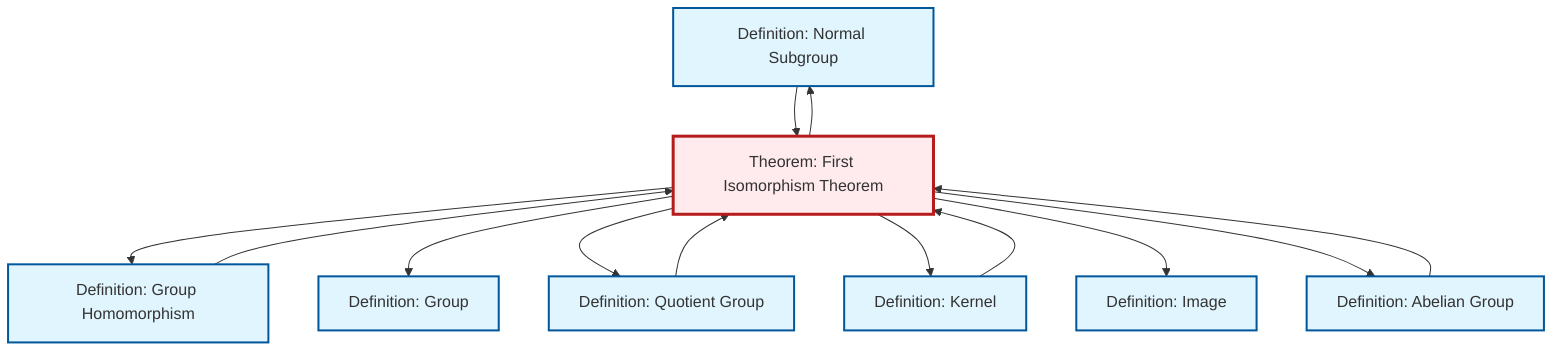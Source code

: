 graph TD
    classDef definition fill:#e1f5fe,stroke:#01579b,stroke-width:2px
    classDef theorem fill:#f3e5f5,stroke:#4a148c,stroke-width:2px
    classDef axiom fill:#fff3e0,stroke:#e65100,stroke-width:2px
    classDef example fill:#e8f5e9,stroke:#1b5e20,stroke-width:2px
    classDef current fill:#ffebee,stroke:#b71c1c,stroke-width:3px
    def-normal-subgroup["Definition: Normal Subgroup"]:::definition
    def-quotient-group["Definition: Quotient Group"]:::definition
    def-abelian-group["Definition: Abelian Group"]:::definition
    def-homomorphism["Definition: Group Homomorphism"]:::definition
    thm-first-isomorphism["Theorem: First Isomorphism Theorem"]:::theorem
    def-kernel["Definition: Kernel"]:::definition
    def-image["Definition: Image"]:::definition
    def-group["Definition: Group"]:::definition
    thm-first-isomorphism --> def-homomorphism
    thm-first-isomorphism --> def-group
    def-homomorphism --> thm-first-isomorphism
    def-quotient-group --> thm-first-isomorphism
    def-normal-subgroup --> thm-first-isomorphism
    def-abelian-group --> thm-first-isomorphism
    thm-first-isomorphism --> def-quotient-group
    def-kernel --> thm-first-isomorphism
    thm-first-isomorphism --> def-kernel
    thm-first-isomorphism --> def-normal-subgroup
    thm-first-isomorphism --> def-image
    thm-first-isomorphism --> def-abelian-group
    class thm-first-isomorphism current